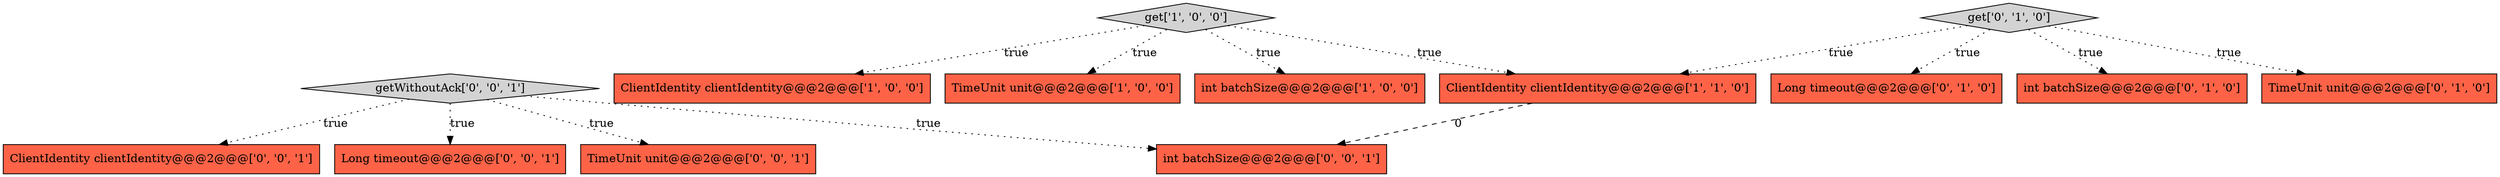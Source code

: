 digraph {
3 [style = filled, label = "ClientIdentity clientIdentity@@@2@@@['1', '1', '0']", fillcolor = tomato, shape = box image = "AAA0AAABBB1BBB"];
4 [style = filled, label = "get['1', '0', '0']", fillcolor = lightgray, shape = diamond image = "AAA0AAABBB1BBB"];
10 [style = filled, label = "TimeUnit unit@@@2@@@['0', '0', '1']", fillcolor = tomato, shape = box image = "AAA0AAABBB3BBB"];
1 [style = filled, label = "ClientIdentity clientIdentity@@@2@@@['1', '0', '0']", fillcolor = tomato, shape = box image = "AAA0AAABBB1BBB"];
12 [style = filled, label = "int batchSize@@@2@@@['0', '0', '1']", fillcolor = tomato, shape = box image = "AAA0AAABBB3BBB"];
5 [style = filled, label = "get['0', '1', '0']", fillcolor = lightgray, shape = diamond image = "AAA0AAABBB2BBB"];
11 [style = filled, label = "ClientIdentity clientIdentity@@@2@@@['0', '0', '1']", fillcolor = tomato, shape = box image = "AAA0AAABBB3BBB"];
13 [style = filled, label = "getWithoutAck['0', '0', '1']", fillcolor = lightgray, shape = diamond image = "AAA0AAABBB3BBB"];
8 [style = filled, label = "Long timeout@@@2@@@['0', '1', '0']", fillcolor = tomato, shape = box image = "AAA0AAABBB2BBB"];
7 [style = filled, label = "int batchSize@@@2@@@['0', '1', '0']", fillcolor = tomato, shape = box image = "AAA0AAABBB2BBB"];
6 [style = filled, label = "TimeUnit unit@@@2@@@['0', '1', '0']", fillcolor = tomato, shape = box image = "AAA0AAABBB2BBB"];
0 [style = filled, label = "TimeUnit unit@@@2@@@['1', '0', '0']", fillcolor = tomato, shape = box image = "AAA0AAABBB1BBB"];
2 [style = filled, label = "int batchSize@@@2@@@['1', '0', '0']", fillcolor = tomato, shape = box image = "AAA0AAABBB1BBB"];
9 [style = filled, label = "Long timeout@@@2@@@['0', '0', '1']", fillcolor = tomato, shape = box image = "AAA0AAABBB3BBB"];
5->6 [style = dotted, label="true"];
13->11 [style = dotted, label="true"];
4->3 [style = dotted, label="true"];
3->12 [style = dashed, label="0"];
5->8 [style = dotted, label="true"];
5->3 [style = dotted, label="true"];
13->12 [style = dotted, label="true"];
4->1 [style = dotted, label="true"];
5->7 [style = dotted, label="true"];
13->10 [style = dotted, label="true"];
4->2 [style = dotted, label="true"];
4->0 [style = dotted, label="true"];
13->9 [style = dotted, label="true"];
}
